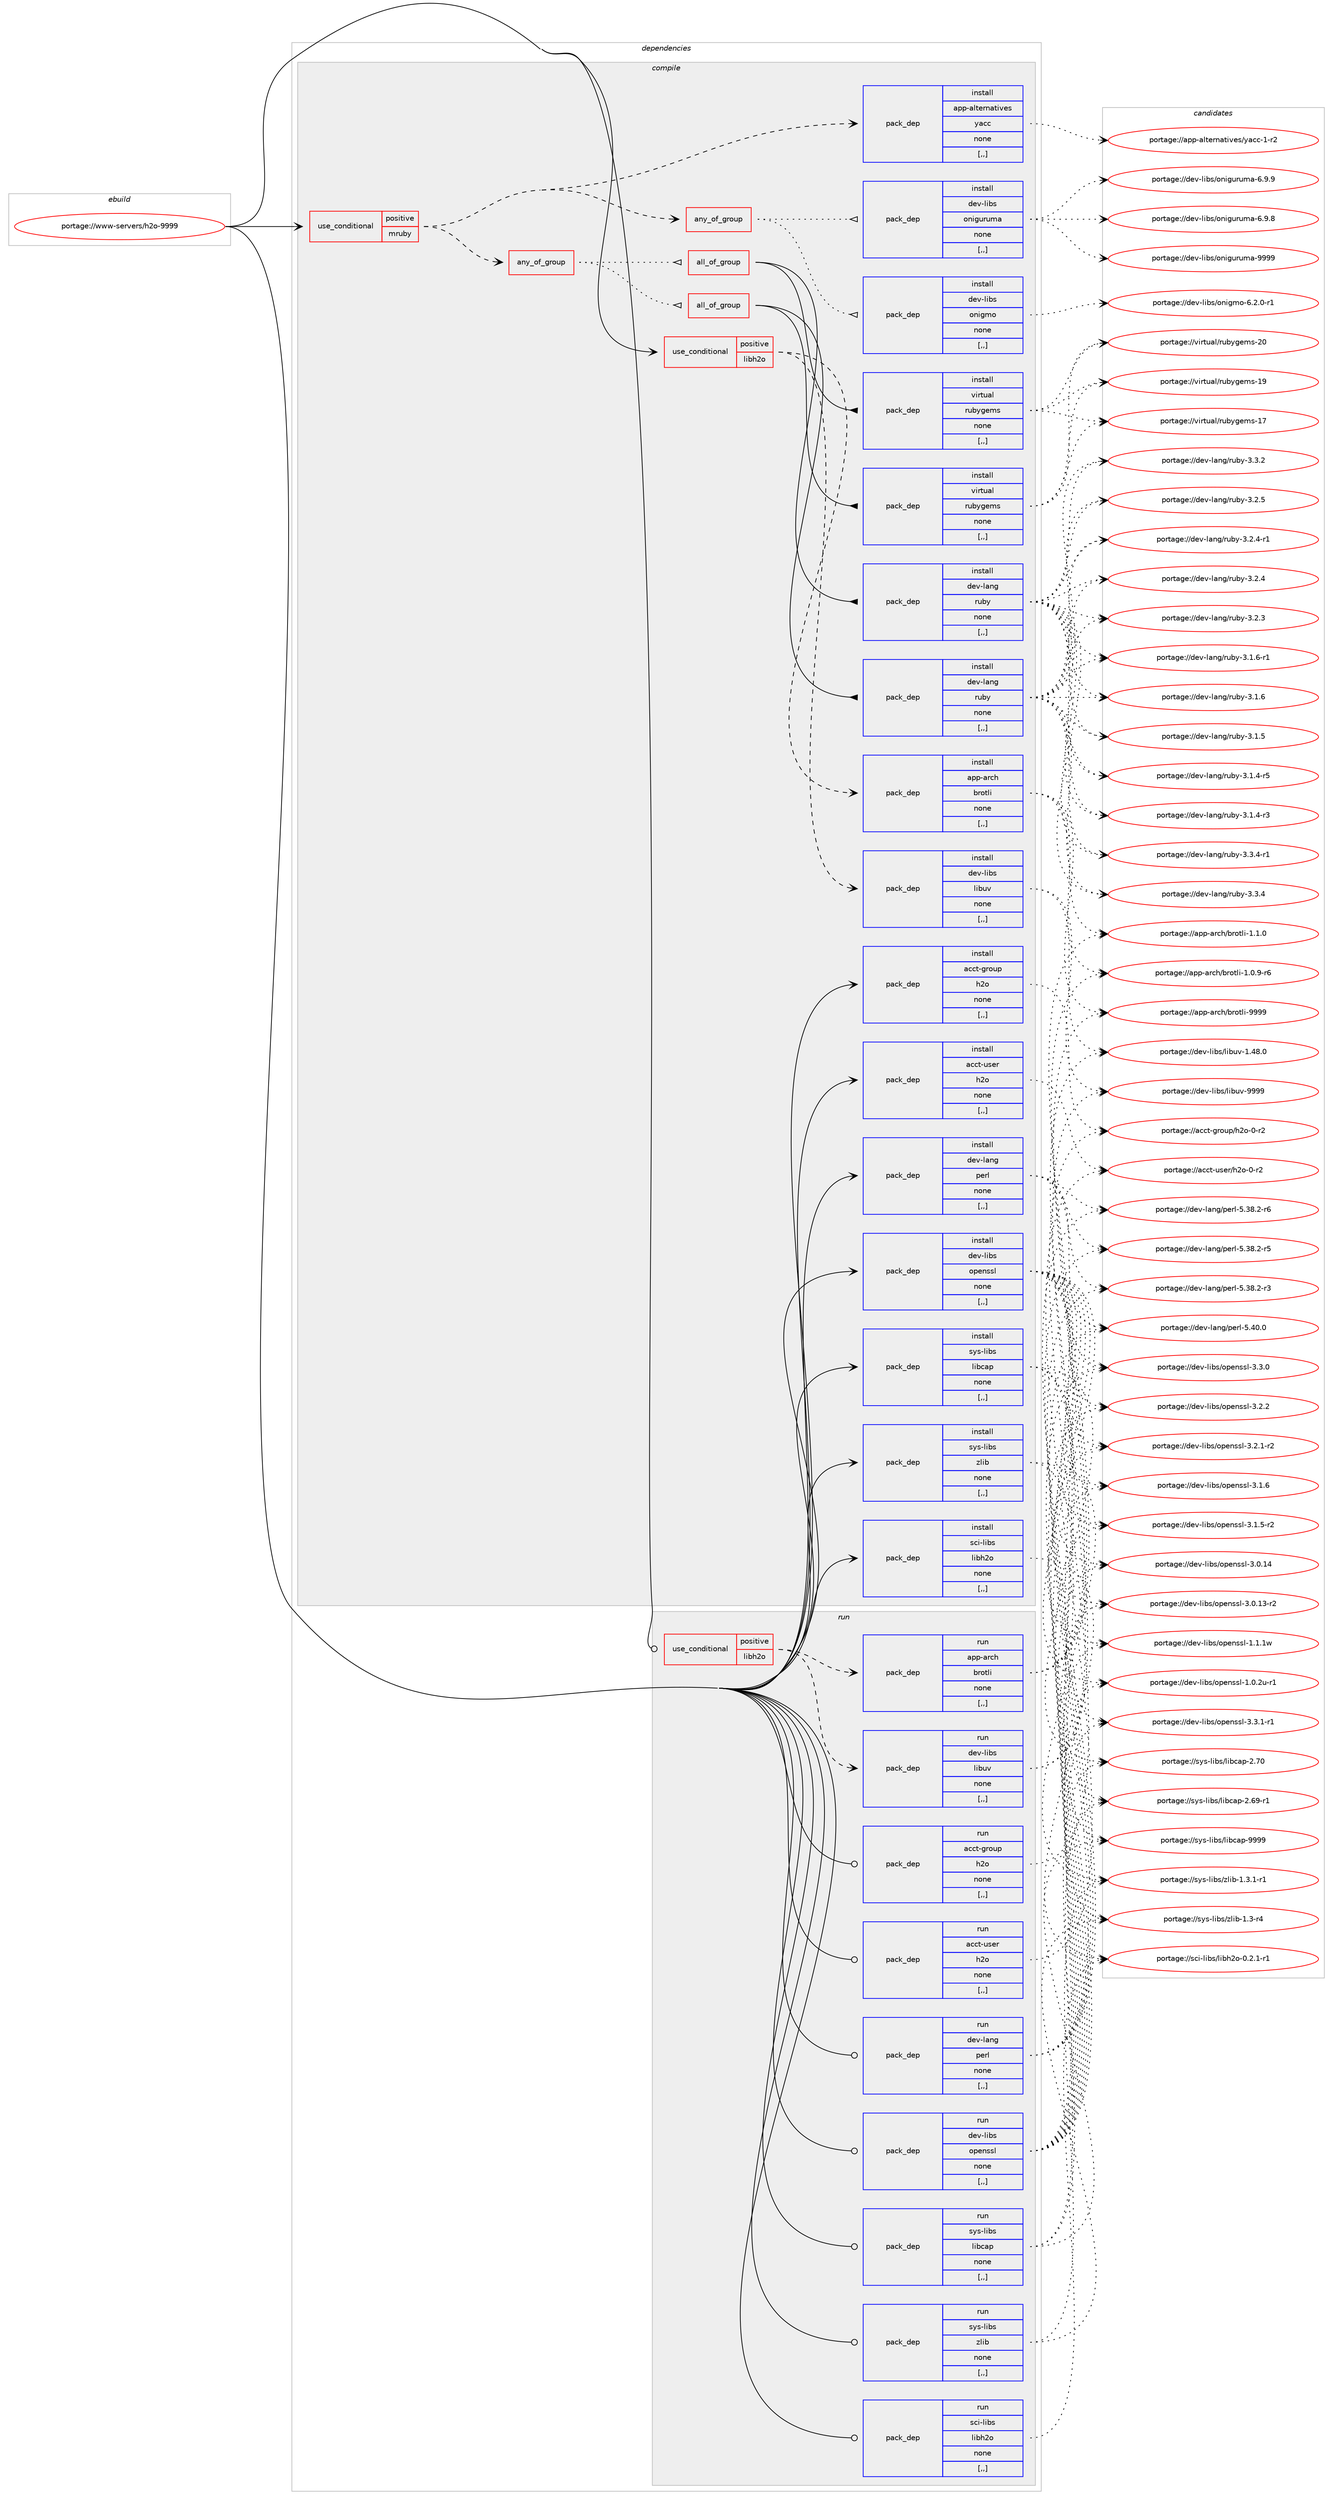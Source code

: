 digraph prolog {

# *************
# Graph options
# *************

newrank=true;
concentrate=true;
compound=true;
graph [rankdir=LR,fontname=Helvetica,fontsize=10,ranksep=1.5];#, ranksep=2.5, nodesep=0.2];
edge  [arrowhead=vee];
node  [fontname=Helvetica,fontsize=10];

# **********
# The ebuild
# **********

subgraph cluster_leftcol {
color=gray;
label=<<i>ebuild</i>>;
id [label="portage://www-servers/h2o-9999", color=red, width=4, href="../www-servers/h2o-9999.svg"];
}

# ****************
# The dependencies
# ****************

subgraph cluster_midcol {
color=gray;
label=<<i>dependencies</i>>;
subgraph cluster_compile {
fillcolor="#eeeeee";
style=filled;
label=<<i>compile</i>>;
subgraph cond120593 {
dependency453033 [label=<<TABLE BORDER="0" CELLBORDER="1" CELLSPACING="0" CELLPADDING="4"><TR><TD ROWSPAN="3" CELLPADDING="10">use_conditional</TD></TR><TR><TD>positive</TD></TR><TR><TD>libh2o</TD></TR></TABLE>>, shape=none, color=red];
subgraph pack329074 {
dependency453034 [label=<<TABLE BORDER="0" CELLBORDER="1" CELLSPACING="0" CELLPADDING="4" WIDTH="220"><TR><TD ROWSPAN="6" CELLPADDING="30">pack_dep</TD></TR><TR><TD WIDTH="110">install</TD></TR><TR><TD>app-arch</TD></TR><TR><TD>brotli</TD></TR><TR><TD>none</TD></TR><TR><TD>[,,]</TD></TR></TABLE>>, shape=none, color=blue];
}
dependency453033:e -> dependency453034:w [weight=20,style="dashed",arrowhead="vee"];
subgraph pack329075 {
dependency453035 [label=<<TABLE BORDER="0" CELLBORDER="1" CELLSPACING="0" CELLPADDING="4" WIDTH="220"><TR><TD ROWSPAN="6" CELLPADDING="30">pack_dep</TD></TR><TR><TD WIDTH="110">install</TD></TR><TR><TD>dev-libs</TD></TR><TR><TD>libuv</TD></TR><TR><TD>none</TD></TR><TR><TD>[,,]</TD></TR></TABLE>>, shape=none, color=blue];
}
dependency453033:e -> dependency453035:w [weight=20,style="dashed",arrowhead="vee"];
}
id:e -> dependency453033:w [weight=20,style="solid",arrowhead="vee"];
subgraph cond120594 {
dependency453036 [label=<<TABLE BORDER="0" CELLBORDER="1" CELLSPACING="0" CELLPADDING="4"><TR><TD ROWSPAN="3" CELLPADDING="10">use_conditional</TD></TR><TR><TD>positive</TD></TR><TR><TD>mruby</TD></TR></TABLE>>, shape=none, color=red];
subgraph any3124 {
dependency453037 [label=<<TABLE BORDER="0" CELLBORDER="1" CELLSPACING="0" CELLPADDING="4"><TR><TD CELLPADDING="10">any_of_group</TD></TR></TABLE>>, shape=none, color=red];subgraph all245 {
dependency453038 [label=<<TABLE BORDER="0" CELLBORDER="1" CELLSPACING="0" CELLPADDING="4"><TR><TD CELLPADDING="10">all_of_group</TD></TR></TABLE>>, shape=none, color=red];subgraph pack329076 {
dependency453039 [label=<<TABLE BORDER="0" CELLBORDER="1" CELLSPACING="0" CELLPADDING="4" WIDTH="220"><TR><TD ROWSPAN="6" CELLPADDING="30">pack_dep</TD></TR><TR><TD WIDTH="110">install</TD></TR><TR><TD>dev-lang</TD></TR><TR><TD>ruby</TD></TR><TR><TD>none</TD></TR><TR><TD>[,,]</TD></TR></TABLE>>, shape=none, color=blue];
}
dependency453038:e -> dependency453039:w [weight=20,style="solid",arrowhead="inv"];
subgraph pack329077 {
dependency453040 [label=<<TABLE BORDER="0" CELLBORDER="1" CELLSPACING="0" CELLPADDING="4" WIDTH="220"><TR><TD ROWSPAN="6" CELLPADDING="30">pack_dep</TD></TR><TR><TD WIDTH="110">install</TD></TR><TR><TD>virtual</TD></TR><TR><TD>rubygems</TD></TR><TR><TD>none</TD></TR><TR><TD>[,,]</TD></TR></TABLE>>, shape=none, color=blue];
}
dependency453038:e -> dependency453040:w [weight=20,style="solid",arrowhead="inv"];
}
dependency453037:e -> dependency453038:w [weight=20,style="dotted",arrowhead="oinv"];
subgraph all246 {
dependency453041 [label=<<TABLE BORDER="0" CELLBORDER="1" CELLSPACING="0" CELLPADDING="4"><TR><TD CELLPADDING="10">all_of_group</TD></TR></TABLE>>, shape=none, color=red];subgraph pack329078 {
dependency453042 [label=<<TABLE BORDER="0" CELLBORDER="1" CELLSPACING="0" CELLPADDING="4" WIDTH="220"><TR><TD ROWSPAN="6" CELLPADDING="30">pack_dep</TD></TR><TR><TD WIDTH="110">install</TD></TR><TR><TD>dev-lang</TD></TR><TR><TD>ruby</TD></TR><TR><TD>none</TD></TR><TR><TD>[,,]</TD></TR></TABLE>>, shape=none, color=blue];
}
dependency453041:e -> dependency453042:w [weight=20,style="solid",arrowhead="inv"];
subgraph pack329079 {
dependency453043 [label=<<TABLE BORDER="0" CELLBORDER="1" CELLSPACING="0" CELLPADDING="4" WIDTH="220"><TR><TD ROWSPAN="6" CELLPADDING="30">pack_dep</TD></TR><TR><TD WIDTH="110">install</TD></TR><TR><TD>virtual</TD></TR><TR><TD>rubygems</TD></TR><TR><TD>none</TD></TR><TR><TD>[,,]</TD></TR></TABLE>>, shape=none, color=blue];
}
dependency453041:e -> dependency453043:w [weight=20,style="solid",arrowhead="inv"];
}
dependency453037:e -> dependency453041:w [weight=20,style="dotted",arrowhead="oinv"];
}
dependency453036:e -> dependency453037:w [weight=20,style="dashed",arrowhead="vee"];
subgraph any3125 {
dependency453044 [label=<<TABLE BORDER="0" CELLBORDER="1" CELLSPACING="0" CELLPADDING="4"><TR><TD CELLPADDING="10">any_of_group</TD></TR></TABLE>>, shape=none, color=red];subgraph pack329080 {
dependency453045 [label=<<TABLE BORDER="0" CELLBORDER="1" CELLSPACING="0" CELLPADDING="4" WIDTH="220"><TR><TD ROWSPAN="6" CELLPADDING="30">pack_dep</TD></TR><TR><TD WIDTH="110">install</TD></TR><TR><TD>dev-libs</TD></TR><TR><TD>onigmo</TD></TR><TR><TD>none</TD></TR><TR><TD>[,,]</TD></TR></TABLE>>, shape=none, color=blue];
}
dependency453044:e -> dependency453045:w [weight=20,style="dotted",arrowhead="oinv"];
subgraph pack329081 {
dependency453046 [label=<<TABLE BORDER="0" CELLBORDER="1" CELLSPACING="0" CELLPADDING="4" WIDTH="220"><TR><TD ROWSPAN="6" CELLPADDING="30">pack_dep</TD></TR><TR><TD WIDTH="110">install</TD></TR><TR><TD>dev-libs</TD></TR><TR><TD>oniguruma</TD></TR><TR><TD>none</TD></TR><TR><TD>[,,]</TD></TR></TABLE>>, shape=none, color=blue];
}
dependency453044:e -> dependency453046:w [weight=20,style="dotted",arrowhead="oinv"];
}
dependency453036:e -> dependency453044:w [weight=20,style="dashed",arrowhead="vee"];
subgraph pack329082 {
dependency453047 [label=<<TABLE BORDER="0" CELLBORDER="1" CELLSPACING="0" CELLPADDING="4" WIDTH="220"><TR><TD ROWSPAN="6" CELLPADDING="30">pack_dep</TD></TR><TR><TD WIDTH="110">install</TD></TR><TR><TD>app-alternatives</TD></TR><TR><TD>yacc</TD></TR><TR><TD>none</TD></TR><TR><TD>[,,]</TD></TR></TABLE>>, shape=none, color=blue];
}
dependency453036:e -> dependency453047:w [weight=20,style="dashed",arrowhead="vee"];
}
id:e -> dependency453036:w [weight=20,style="solid",arrowhead="vee"];
subgraph pack329083 {
dependency453048 [label=<<TABLE BORDER="0" CELLBORDER="1" CELLSPACING="0" CELLPADDING="4" WIDTH="220"><TR><TD ROWSPAN="6" CELLPADDING="30">pack_dep</TD></TR><TR><TD WIDTH="110">install</TD></TR><TR><TD>acct-group</TD></TR><TR><TD>h2o</TD></TR><TR><TD>none</TD></TR><TR><TD>[,,]</TD></TR></TABLE>>, shape=none, color=blue];
}
id:e -> dependency453048:w [weight=20,style="solid",arrowhead="vee"];
subgraph pack329084 {
dependency453049 [label=<<TABLE BORDER="0" CELLBORDER="1" CELLSPACING="0" CELLPADDING="4" WIDTH="220"><TR><TD ROWSPAN="6" CELLPADDING="30">pack_dep</TD></TR><TR><TD WIDTH="110">install</TD></TR><TR><TD>acct-user</TD></TR><TR><TD>h2o</TD></TR><TR><TD>none</TD></TR><TR><TD>[,,]</TD></TR></TABLE>>, shape=none, color=blue];
}
id:e -> dependency453049:w [weight=20,style="solid",arrowhead="vee"];
subgraph pack329085 {
dependency453050 [label=<<TABLE BORDER="0" CELLBORDER="1" CELLSPACING="0" CELLPADDING="4" WIDTH="220"><TR><TD ROWSPAN="6" CELLPADDING="30">pack_dep</TD></TR><TR><TD WIDTH="110">install</TD></TR><TR><TD>dev-lang</TD></TR><TR><TD>perl</TD></TR><TR><TD>none</TD></TR><TR><TD>[,,]</TD></TR></TABLE>>, shape=none, color=blue];
}
id:e -> dependency453050:w [weight=20,style="solid",arrowhead="vee"];
subgraph pack329086 {
dependency453051 [label=<<TABLE BORDER="0" CELLBORDER="1" CELLSPACING="0" CELLPADDING="4" WIDTH="220"><TR><TD ROWSPAN="6" CELLPADDING="30">pack_dep</TD></TR><TR><TD WIDTH="110">install</TD></TR><TR><TD>dev-libs</TD></TR><TR><TD>openssl</TD></TR><TR><TD>none</TD></TR><TR><TD>[,,]</TD></TR></TABLE>>, shape=none, color=blue];
}
id:e -> dependency453051:w [weight=20,style="solid",arrowhead="vee"];
subgraph pack329087 {
dependency453052 [label=<<TABLE BORDER="0" CELLBORDER="1" CELLSPACING="0" CELLPADDING="4" WIDTH="220"><TR><TD ROWSPAN="6" CELLPADDING="30">pack_dep</TD></TR><TR><TD WIDTH="110">install</TD></TR><TR><TD>sys-libs</TD></TR><TR><TD>libcap</TD></TR><TR><TD>none</TD></TR><TR><TD>[,,]</TD></TR></TABLE>>, shape=none, color=blue];
}
id:e -> dependency453052:w [weight=20,style="solid",arrowhead="vee"];
subgraph pack329088 {
dependency453053 [label=<<TABLE BORDER="0" CELLBORDER="1" CELLSPACING="0" CELLPADDING="4" WIDTH="220"><TR><TD ROWSPAN="6" CELLPADDING="30">pack_dep</TD></TR><TR><TD WIDTH="110">install</TD></TR><TR><TD>sys-libs</TD></TR><TR><TD>zlib</TD></TR><TR><TD>none</TD></TR><TR><TD>[,,]</TD></TR></TABLE>>, shape=none, color=blue];
}
id:e -> dependency453053:w [weight=20,style="solid",arrowhead="vee"];
subgraph pack329089 {
dependency453054 [label=<<TABLE BORDER="0" CELLBORDER="1" CELLSPACING="0" CELLPADDING="4" WIDTH="220"><TR><TD ROWSPAN="6" CELLPADDING="30">pack_dep</TD></TR><TR><TD WIDTH="110">install</TD></TR><TR><TD>sci-libs</TD></TR><TR><TD>libh2o</TD></TR><TR><TD>none</TD></TR><TR><TD>[,,]</TD></TR></TABLE>>, shape=none, color=blue];
}
id:e -> dependency453054:w [weight=20,style="solid",arrowhead="vee"];
}
subgraph cluster_compileandrun {
fillcolor="#eeeeee";
style=filled;
label=<<i>compile and run</i>>;
}
subgraph cluster_run {
fillcolor="#eeeeee";
style=filled;
label=<<i>run</i>>;
subgraph cond120595 {
dependency453055 [label=<<TABLE BORDER="0" CELLBORDER="1" CELLSPACING="0" CELLPADDING="4"><TR><TD ROWSPAN="3" CELLPADDING="10">use_conditional</TD></TR><TR><TD>positive</TD></TR><TR><TD>libh2o</TD></TR></TABLE>>, shape=none, color=red];
subgraph pack329090 {
dependency453056 [label=<<TABLE BORDER="0" CELLBORDER="1" CELLSPACING="0" CELLPADDING="4" WIDTH="220"><TR><TD ROWSPAN="6" CELLPADDING="30">pack_dep</TD></TR><TR><TD WIDTH="110">run</TD></TR><TR><TD>app-arch</TD></TR><TR><TD>brotli</TD></TR><TR><TD>none</TD></TR><TR><TD>[,,]</TD></TR></TABLE>>, shape=none, color=blue];
}
dependency453055:e -> dependency453056:w [weight=20,style="dashed",arrowhead="vee"];
subgraph pack329091 {
dependency453057 [label=<<TABLE BORDER="0" CELLBORDER="1" CELLSPACING="0" CELLPADDING="4" WIDTH="220"><TR><TD ROWSPAN="6" CELLPADDING="30">pack_dep</TD></TR><TR><TD WIDTH="110">run</TD></TR><TR><TD>dev-libs</TD></TR><TR><TD>libuv</TD></TR><TR><TD>none</TD></TR><TR><TD>[,,]</TD></TR></TABLE>>, shape=none, color=blue];
}
dependency453055:e -> dependency453057:w [weight=20,style="dashed",arrowhead="vee"];
}
id:e -> dependency453055:w [weight=20,style="solid",arrowhead="odot"];
subgraph pack329092 {
dependency453058 [label=<<TABLE BORDER="0" CELLBORDER="1" CELLSPACING="0" CELLPADDING="4" WIDTH="220"><TR><TD ROWSPAN="6" CELLPADDING="30">pack_dep</TD></TR><TR><TD WIDTH="110">run</TD></TR><TR><TD>acct-group</TD></TR><TR><TD>h2o</TD></TR><TR><TD>none</TD></TR><TR><TD>[,,]</TD></TR></TABLE>>, shape=none, color=blue];
}
id:e -> dependency453058:w [weight=20,style="solid",arrowhead="odot"];
subgraph pack329093 {
dependency453059 [label=<<TABLE BORDER="0" CELLBORDER="1" CELLSPACING="0" CELLPADDING="4" WIDTH="220"><TR><TD ROWSPAN="6" CELLPADDING="30">pack_dep</TD></TR><TR><TD WIDTH="110">run</TD></TR><TR><TD>acct-user</TD></TR><TR><TD>h2o</TD></TR><TR><TD>none</TD></TR><TR><TD>[,,]</TD></TR></TABLE>>, shape=none, color=blue];
}
id:e -> dependency453059:w [weight=20,style="solid",arrowhead="odot"];
subgraph pack329094 {
dependency453060 [label=<<TABLE BORDER="0" CELLBORDER="1" CELLSPACING="0" CELLPADDING="4" WIDTH="220"><TR><TD ROWSPAN="6" CELLPADDING="30">pack_dep</TD></TR><TR><TD WIDTH="110">run</TD></TR><TR><TD>dev-lang</TD></TR><TR><TD>perl</TD></TR><TR><TD>none</TD></TR><TR><TD>[,,]</TD></TR></TABLE>>, shape=none, color=blue];
}
id:e -> dependency453060:w [weight=20,style="solid",arrowhead="odot"];
subgraph pack329095 {
dependency453061 [label=<<TABLE BORDER="0" CELLBORDER="1" CELLSPACING="0" CELLPADDING="4" WIDTH="220"><TR><TD ROWSPAN="6" CELLPADDING="30">pack_dep</TD></TR><TR><TD WIDTH="110">run</TD></TR><TR><TD>dev-libs</TD></TR><TR><TD>openssl</TD></TR><TR><TD>none</TD></TR><TR><TD>[,,]</TD></TR></TABLE>>, shape=none, color=blue];
}
id:e -> dependency453061:w [weight=20,style="solid",arrowhead="odot"];
subgraph pack329096 {
dependency453062 [label=<<TABLE BORDER="0" CELLBORDER="1" CELLSPACING="0" CELLPADDING="4" WIDTH="220"><TR><TD ROWSPAN="6" CELLPADDING="30">pack_dep</TD></TR><TR><TD WIDTH="110">run</TD></TR><TR><TD>sys-libs</TD></TR><TR><TD>libcap</TD></TR><TR><TD>none</TD></TR><TR><TD>[,,]</TD></TR></TABLE>>, shape=none, color=blue];
}
id:e -> dependency453062:w [weight=20,style="solid",arrowhead="odot"];
subgraph pack329097 {
dependency453063 [label=<<TABLE BORDER="0" CELLBORDER="1" CELLSPACING="0" CELLPADDING="4" WIDTH="220"><TR><TD ROWSPAN="6" CELLPADDING="30">pack_dep</TD></TR><TR><TD WIDTH="110">run</TD></TR><TR><TD>sys-libs</TD></TR><TR><TD>zlib</TD></TR><TR><TD>none</TD></TR><TR><TD>[,,]</TD></TR></TABLE>>, shape=none, color=blue];
}
id:e -> dependency453063:w [weight=20,style="solid",arrowhead="odot"];
subgraph pack329098 {
dependency453064 [label=<<TABLE BORDER="0" CELLBORDER="1" CELLSPACING="0" CELLPADDING="4" WIDTH="220"><TR><TD ROWSPAN="6" CELLPADDING="30">pack_dep</TD></TR><TR><TD WIDTH="110">run</TD></TR><TR><TD>sci-libs</TD></TR><TR><TD>libh2o</TD></TR><TR><TD>none</TD></TR><TR><TD>[,,]</TD></TR></TABLE>>, shape=none, color=blue];
}
id:e -> dependency453064:w [weight=20,style="solid",arrowhead="odot"];
}
}

# **************
# The candidates
# **************

subgraph cluster_choices {
rank=same;
color=gray;
label=<<i>candidates</i>>;

subgraph choice329074 {
color=black;
nodesep=1;
choice9711211245971149910447981141111161081054557575757 [label="portage://app-arch/brotli-9999", color=red, width=4,href="../app-arch/brotli-9999.svg"];
choice971121124597114991044798114111116108105454946494648 [label="portage://app-arch/brotli-1.1.0", color=red, width=4,href="../app-arch/brotli-1.1.0.svg"];
choice9711211245971149910447981141111161081054549464846574511454 [label="portage://app-arch/brotli-1.0.9-r6", color=red, width=4,href="../app-arch/brotli-1.0.9-r6.svg"];
dependency453034:e -> choice9711211245971149910447981141111161081054557575757:w [style=dotted,weight="100"];
dependency453034:e -> choice971121124597114991044798114111116108105454946494648:w [style=dotted,weight="100"];
dependency453034:e -> choice9711211245971149910447981141111161081054549464846574511454:w [style=dotted,weight="100"];
}
subgraph choice329075 {
color=black;
nodesep=1;
choice100101118451081059811547108105981171184557575757 [label="portage://dev-libs/libuv-9999", color=red, width=4,href="../dev-libs/libuv-9999.svg"];
choice1001011184510810598115471081059811711845494652564648 [label="portage://dev-libs/libuv-1.48.0", color=red, width=4,href="../dev-libs/libuv-1.48.0.svg"];
dependency453035:e -> choice100101118451081059811547108105981171184557575757:w [style=dotted,weight="100"];
dependency453035:e -> choice1001011184510810598115471081059811711845494652564648:w [style=dotted,weight="100"];
}
subgraph choice329076 {
color=black;
nodesep=1;
choice100101118451089711010347114117981214551465146524511449 [label="portage://dev-lang/ruby-3.3.4-r1", color=red, width=4,href="../dev-lang/ruby-3.3.4-r1.svg"];
choice10010111845108971101034711411798121455146514652 [label="portage://dev-lang/ruby-3.3.4", color=red, width=4,href="../dev-lang/ruby-3.3.4.svg"];
choice10010111845108971101034711411798121455146514650 [label="portage://dev-lang/ruby-3.3.2", color=red, width=4,href="../dev-lang/ruby-3.3.2.svg"];
choice10010111845108971101034711411798121455146504653 [label="portage://dev-lang/ruby-3.2.5", color=red, width=4,href="../dev-lang/ruby-3.2.5.svg"];
choice100101118451089711010347114117981214551465046524511449 [label="portage://dev-lang/ruby-3.2.4-r1", color=red, width=4,href="../dev-lang/ruby-3.2.4-r1.svg"];
choice10010111845108971101034711411798121455146504652 [label="portage://dev-lang/ruby-3.2.4", color=red, width=4,href="../dev-lang/ruby-3.2.4.svg"];
choice10010111845108971101034711411798121455146504651 [label="portage://dev-lang/ruby-3.2.3", color=red, width=4,href="../dev-lang/ruby-3.2.3.svg"];
choice100101118451089711010347114117981214551464946544511449 [label="portage://dev-lang/ruby-3.1.6-r1", color=red, width=4,href="../dev-lang/ruby-3.1.6-r1.svg"];
choice10010111845108971101034711411798121455146494654 [label="portage://dev-lang/ruby-3.1.6", color=red, width=4,href="../dev-lang/ruby-3.1.6.svg"];
choice10010111845108971101034711411798121455146494653 [label="portage://dev-lang/ruby-3.1.5", color=red, width=4,href="../dev-lang/ruby-3.1.5.svg"];
choice100101118451089711010347114117981214551464946524511453 [label="portage://dev-lang/ruby-3.1.4-r5", color=red, width=4,href="../dev-lang/ruby-3.1.4-r5.svg"];
choice100101118451089711010347114117981214551464946524511451 [label="portage://dev-lang/ruby-3.1.4-r3", color=red, width=4,href="../dev-lang/ruby-3.1.4-r3.svg"];
dependency453039:e -> choice100101118451089711010347114117981214551465146524511449:w [style=dotted,weight="100"];
dependency453039:e -> choice10010111845108971101034711411798121455146514652:w [style=dotted,weight="100"];
dependency453039:e -> choice10010111845108971101034711411798121455146514650:w [style=dotted,weight="100"];
dependency453039:e -> choice10010111845108971101034711411798121455146504653:w [style=dotted,weight="100"];
dependency453039:e -> choice100101118451089711010347114117981214551465046524511449:w [style=dotted,weight="100"];
dependency453039:e -> choice10010111845108971101034711411798121455146504652:w [style=dotted,weight="100"];
dependency453039:e -> choice10010111845108971101034711411798121455146504651:w [style=dotted,weight="100"];
dependency453039:e -> choice100101118451089711010347114117981214551464946544511449:w [style=dotted,weight="100"];
dependency453039:e -> choice10010111845108971101034711411798121455146494654:w [style=dotted,weight="100"];
dependency453039:e -> choice10010111845108971101034711411798121455146494653:w [style=dotted,weight="100"];
dependency453039:e -> choice100101118451089711010347114117981214551464946524511453:w [style=dotted,weight="100"];
dependency453039:e -> choice100101118451089711010347114117981214551464946524511451:w [style=dotted,weight="100"];
}
subgraph choice329077 {
color=black;
nodesep=1;
choice118105114116117971084711411798121103101109115455048 [label="portage://virtual/rubygems-20", color=red, width=4,href="../virtual/rubygems-20.svg"];
choice118105114116117971084711411798121103101109115454957 [label="portage://virtual/rubygems-19", color=red, width=4,href="../virtual/rubygems-19.svg"];
choice118105114116117971084711411798121103101109115454955 [label="portage://virtual/rubygems-17", color=red, width=4,href="../virtual/rubygems-17.svg"];
dependency453040:e -> choice118105114116117971084711411798121103101109115455048:w [style=dotted,weight="100"];
dependency453040:e -> choice118105114116117971084711411798121103101109115454957:w [style=dotted,weight="100"];
dependency453040:e -> choice118105114116117971084711411798121103101109115454955:w [style=dotted,weight="100"];
}
subgraph choice329078 {
color=black;
nodesep=1;
choice100101118451089711010347114117981214551465146524511449 [label="portage://dev-lang/ruby-3.3.4-r1", color=red, width=4,href="../dev-lang/ruby-3.3.4-r1.svg"];
choice10010111845108971101034711411798121455146514652 [label="portage://dev-lang/ruby-3.3.4", color=red, width=4,href="../dev-lang/ruby-3.3.4.svg"];
choice10010111845108971101034711411798121455146514650 [label="portage://dev-lang/ruby-3.3.2", color=red, width=4,href="../dev-lang/ruby-3.3.2.svg"];
choice10010111845108971101034711411798121455146504653 [label="portage://dev-lang/ruby-3.2.5", color=red, width=4,href="../dev-lang/ruby-3.2.5.svg"];
choice100101118451089711010347114117981214551465046524511449 [label="portage://dev-lang/ruby-3.2.4-r1", color=red, width=4,href="../dev-lang/ruby-3.2.4-r1.svg"];
choice10010111845108971101034711411798121455146504652 [label="portage://dev-lang/ruby-3.2.4", color=red, width=4,href="../dev-lang/ruby-3.2.4.svg"];
choice10010111845108971101034711411798121455146504651 [label="portage://dev-lang/ruby-3.2.3", color=red, width=4,href="../dev-lang/ruby-3.2.3.svg"];
choice100101118451089711010347114117981214551464946544511449 [label="portage://dev-lang/ruby-3.1.6-r1", color=red, width=4,href="../dev-lang/ruby-3.1.6-r1.svg"];
choice10010111845108971101034711411798121455146494654 [label="portage://dev-lang/ruby-3.1.6", color=red, width=4,href="../dev-lang/ruby-3.1.6.svg"];
choice10010111845108971101034711411798121455146494653 [label="portage://dev-lang/ruby-3.1.5", color=red, width=4,href="../dev-lang/ruby-3.1.5.svg"];
choice100101118451089711010347114117981214551464946524511453 [label="portage://dev-lang/ruby-3.1.4-r5", color=red, width=4,href="../dev-lang/ruby-3.1.4-r5.svg"];
choice100101118451089711010347114117981214551464946524511451 [label="portage://dev-lang/ruby-3.1.4-r3", color=red, width=4,href="../dev-lang/ruby-3.1.4-r3.svg"];
dependency453042:e -> choice100101118451089711010347114117981214551465146524511449:w [style=dotted,weight="100"];
dependency453042:e -> choice10010111845108971101034711411798121455146514652:w [style=dotted,weight="100"];
dependency453042:e -> choice10010111845108971101034711411798121455146514650:w [style=dotted,weight="100"];
dependency453042:e -> choice10010111845108971101034711411798121455146504653:w [style=dotted,weight="100"];
dependency453042:e -> choice100101118451089711010347114117981214551465046524511449:w [style=dotted,weight="100"];
dependency453042:e -> choice10010111845108971101034711411798121455146504652:w [style=dotted,weight="100"];
dependency453042:e -> choice10010111845108971101034711411798121455146504651:w [style=dotted,weight="100"];
dependency453042:e -> choice100101118451089711010347114117981214551464946544511449:w [style=dotted,weight="100"];
dependency453042:e -> choice10010111845108971101034711411798121455146494654:w [style=dotted,weight="100"];
dependency453042:e -> choice10010111845108971101034711411798121455146494653:w [style=dotted,weight="100"];
dependency453042:e -> choice100101118451089711010347114117981214551464946524511453:w [style=dotted,weight="100"];
dependency453042:e -> choice100101118451089711010347114117981214551464946524511451:w [style=dotted,weight="100"];
}
subgraph choice329079 {
color=black;
nodesep=1;
choice118105114116117971084711411798121103101109115455048 [label="portage://virtual/rubygems-20", color=red, width=4,href="../virtual/rubygems-20.svg"];
choice118105114116117971084711411798121103101109115454957 [label="portage://virtual/rubygems-19", color=red, width=4,href="../virtual/rubygems-19.svg"];
choice118105114116117971084711411798121103101109115454955 [label="portage://virtual/rubygems-17", color=red, width=4,href="../virtual/rubygems-17.svg"];
dependency453043:e -> choice118105114116117971084711411798121103101109115455048:w [style=dotted,weight="100"];
dependency453043:e -> choice118105114116117971084711411798121103101109115454957:w [style=dotted,weight="100"];
dependency453043:e -> choice118105114116117971084711411798121103101109115454955:w [style=dotted,weight="100"];
}
subgraph choice329080 {
color=black;
nodesep=1;
choice1001011184510810598115471111101051031091114554465046484511449 [label="portage://dev-libs/onigmo-6.2.0-r1", color=red, width=4,href="../dev-libs/onigmo-6.2.0-r1.svg"];
dependency453045:e -> choice1001011184510810598115471111101051031091114554465046484511449:w [style=dotted,weight="100"];
}
subgraph choice329081 {
color=black;
nodesep=1;
choice100101118451081059811547111110105103117114117109974557575757 [label="portage://dev-libs/oniguruma-9999", color=red, width=4,href="../dev-libs/oniguruma-9999.svg"];
choice10010111845108105981154711111010510311711411710997455446574657 [label="portage://dev-libs/oniguruma-6.9.9", color=red, width=4,href="../dev-libs/oniguruma-6.9.9.svg"];
choice10010111845108105981154711111010510311711411710997455446574656 [label="portage://dev-libs/oniguruma-6.9.8", color=red, width=4,href="../dev-libs/oniguruma-6.9.8.svg"];
dependency453046:e -> choice100101118451081059811547111110105103117114117109974557575757:w [style=dotted,weight="100"];
dependency453046:e -> choice10010111845108105981154711111010510311711411710997455446574657:w [style=dotted,weight="100"];
dependency453046:e -> choice10010111845108105981154711111010510311711411710997455446574656:w [style=dotted,weight="100"];
}
subgraph choice329082 {
color=black;
nodesep=1;
choice971121124597108116101114110971161051181011154712197999945494511450 [label="portage://app-alternatives/yacc-1-r2", color=red, width=4,href="../app-alternatives/yacc-1-r2.svg"];
dependency453047:e -> choice971121124597108116101114110971161051181011154712197999945494511450:w [style=dotted,weight="100"];
}
subgraph choice329083 {
color=black;
nodesep=1;
choice97999911645103114111117112471045011145484511450 [label="portage://acct-group/h2o-0-r2", color=red, width=4,href="../acct-group/h2o-0-r2.svg"];
dependency453048:e -> choice97999911645103114111117112471045011145484511450:w [style=dotted,weight="100"];
}
subgraph choice329084 {
color=black;
nodesep=1;
choice97999911645117115101114471045011145484511450 [label="portage://acct-user/h2o-0-r2", color=red, width=4,href="../acct-user/h2o-0-r2.svg"];
dependency453049:e -> choice97999911645117115101114471045011145484511450:w [style=dotted,weight="100"];
}
subgraph choice329085 {
color=black;
nodesep=1;
choice10010111845108971101034711210111410845534652484648 [label="portage://dev-lang/perl-5.40.0", color=red, width=4,href="../dev-lang/perl-5.40.0.svg"];
choice100101118451089711010347112101114108455346515646504511454 [label="portage://dev-lang/perl-5.38.2-r6", color=red, width=4,href="../dev-lang/perl-5.38.2-r6.svg"];
choice100101118451089711010347112101114108455346515646504511453 [label="portage://dev-lang/perl-5.38.2-r5", color=red, width=4,href="../dev-lang/perl-5.38.2-r5.svg"];
choice100101118451089711010347112101114108455346515646504511451 [label="portage://dev-lang/perl-5.38.2-r3", color=red, width=4,href="../dev-lang/perl-5.38.2-r3.svg"];
dependency453050:e -> choice10010111845108971101034711210111410845534652484648:w [style=dotted,weight="100"];
dependency453050:e -> choice100101118451089711010347112101114108455346515646504511454:w [style=dotted,weight="100"];
dependency453050:e -> choice100101118451089711010347112101114108455346515646504511453:w [style=dotted,weight="100"];
dependency453050:e -> choice100101118451089711010347112101114108455346515646504511451:w [style=dotted,weight="100"];
}
subgraph choice329086 {
color=black;
nodesep=1;
choice1001011184510810598115471111121011101151151084551465146494511449 [label="portage://dev-libs/openssl-3.3.1-r1", color=red, width=4,href="../dev-libs/openssl-3.3.1-r1.svg"];
choice100101118451081059811547111112101110115115108455146514648 [label="portage://dev-libs/openssl-3.3.0", color=red, width=4,href="../dev-libs/openssl-3.3.0.svg"];
choice100101118451081059811547111112101110115115108455146504650 [label="portage://dev-libs/openssl-3.2.2", color=red, width=4,href="../dev-libs/openssl-3.2.2.svg"];
choice1001011184510810598115471111121011101151151084551465046494511450 [label="portage://dev-libs/openssl-3.2.1-r2", color=red, width=4,href="../dev-libs/openssl-3.2.1-r2.svg"];
choice100101118451081059811547111112101110115115108455146494654 [label="portage://dev-libs/openssl-3.1.6", color=red, width=4,href="../dev-libs/openssl-3.1.6.svg"];
choice1001011184510810598115471111121011101151151084551464946534511450 [label="portage://dev-libs/openssl-3.1.5-r2", color=red, width=4,href="../dev-libs/openssl-3.1.5-r2.svg"];
choice10010111845108105981154711111210111011511510845514648464952 [label="portage://dev-libs/openssl-3.0.14", color=red, width=4,href="../dev-libs/openssl-3.0.14.svg"];
choice100101118451081059811547111112101110115115108455146484649514511450 [label="portage://dev-libs/openssl-3.0.13-r2", color=red, width=4,href="../dev-libs/openssl-3.0.13-r2.svg"];
choice100101118451081059811547111112101110115115108454946494649119 [label="portage://dev-libs/openssl-1.1.1w", color=red, width=4,href="../dev-libs/openssl-1.1.1w.svg"];
choice1001011184510810598115471111121011101151151084549464846501174511449 [label="portage://dev-libs/openssl-1.0.2u-r1", color=red, width=4,href="../dev-libs/openssl-1.0.2u-r1.svg"];
dependency453051:e -> choice1001011184510810598115471111121011101151151084551465146494511449:w [style=dotted,weight="100"];
dependency453051:e -> choice100101118451081059811547111112101110115115108455146514648:w [style=dotted,weight="100"];
dependency453051:e -> choice100101118451081059811547111112101110115115108455146504650:w [style=dotted,weight="100"];
dependency453051:e -> choice1001011184510810598115471111121011101151151084551465046494511450:w [style=dotted,weight="100"];
dependency453051:e -> choice100101118451081059811547111112101110115115108455146494654:w [style=dotted,weight="100"];
dependency453051:e -> choice1001011184510810598115471111121011101151151084551464946534511450:w [style=dotted,weight="100"];
dependency453051:e -> choice10010111845108105981154711111210111011511510845514648464952:w [style=dotted,weight="100"];
dependency453051:e -> choice100101118451081059811547111112101110115115108455146484649514511450:w [style=dotted,weight="100"];
dependency453051:e -> choice100101118451081059811547111112101110115115108454946494649119:w [style=dotted,weight="100"];
dependency453051:e -> choice1001011184510810598115471111121011101151151084549464846501174511449:w [style=dotted,weight="100"];
}
subgraph choice329087 {
color=black;
nodesep=1;
choice1151211154510810598115471081059899971124557575757 [label="portage://sys-libs/libcap-9999", color=red, width=4,href="../sys-libs/libcap-9999.svg"];
choice1151211154510810598115471081059899971124550465548 [label="portage://sys-libs/libcap-2.70", color=red, width=4,href="../sys-libs/libcap-2.70.svg"];
choice11512111545108105981154710810598999711245504654574511449 [label="portage://sys-libs/libcap-2.69-r1", color=red, width=4,href="../sys-libs/libcap-2.69-r1.svg"];
dependency453052:e -> choice1151211154510810598115471081059899971124557575757:w [style=dotted,weight="100"];
dependency453052:e -> choice1151211154510810598115471081059899971124550465548:w [style=dotted,weight="100"];
dependency453052:e -> choice11512111545108105981154710810598999711245504654574511449:w [style=dotted,weight="100"];
}
subgraph choice329088 {
color=black;
nodesep=1;
choice115121115451081059811547122108105984549465146494511449 [label="portage://sys-libs/zlib-1.3.1-r1", color=red, width=4,href="../sys-libs/zlib-1.3.1-r1.svg"];
choice11512111545108105981154712210810598454946514511452 [label="portage://sys-libs/zlib-1.3-r4", color=red, width=4,href="../sys-libs/zlib-1.3-r4.svg"];
dependency453053:e -> choice115121115451081059811547122108105984549465146494511449:w [style=dotted,weight="100"];
dependency453053:e -> choice11512111545108105981154712210810598454946514511452:w [style=dotted,weight="100"];
}
subgraph choice329089 {
color=black;
nodesep=1;
choice1159910545108105981154710810598104501114548465046494511449 [label="portage://sci-libs/libh2o-0.2.1-r1", color=red, width=4,href="../sci-libs/libh2o-0.2.1-r1.svg"];
dependency453054:e -> choice1159910545108105981154710810598104501114548465046494511449:w [style=dotted,weight="100"];
}
subgraph choice329090 {
color=black;
nodesep=1;
choice9711211245971149910447981141111161081054557575757 [label="portage://app-arch/brotli-9999", color=red, width=4,href="../app-arch/brotli-9999.svg"];
choice971121124597114991044798114111116108105454946494648 [label="portage://app-arch/brotli-1.1.0", color=red, width=4,href="../app-arch/brotli-1.1.0.svg"];
choice9711211245971149910447981141111161081054549464846574511454 [label="portage://app-arch/brotli-1.0.9-r6", color=red, width=4,href="../app-arch/brotli-1.0.9-r6.svg"];
dependency453056:e -> choice9711211245971149910447981141111161081054557575757:w [style=dotted,weight="100"];
dependency453056:e -> choice971121124597114991044798114111116108105454946494648:w [style=dotted,weight="100"];
dependency453056:e -> choice9711211245971149910447981141111161081054549464846574511454:w [style=dotted,weight="100"];
}
subgraph choice329091 {
color=black;
nodesep=1;
choice100101118451081059811547108105981171184557575757 [label="portage://dev-libs/libuv-9999", color=red, width=4,href="../dev-libs/libuv-9999.svg"];
choice1001011184510810598115471081059811711845494652564648 [label="portage://dev-libs/libuv-1.48.0", color=red, width=4,href="../dev-libs/libuv-1.48.0.svg"];
dependency453057:e -> choice100101118451081059811547108105981171184557575757:w [style=dotted,weight="100"];
dependency453057:e -> choice1001011184510810598115471081059811711845494652564648:w [style=dotted,weight="100"];
}
subgraph choice329092 {
color=black;
nodesep=1;
choice97999911645103114111117112471045011145484511450 [label="portage://acct-group/h2o-0-r2", color=red, width=4,href="../acct-group/h2o-0-r2.svg"];
dependency453058:e -> choice97999911645103114111117112471045011145484511450:w [style=dotted,weight="100"];
}
subgraph choice329093 {
color=black;
nodesep=1;
choice97999911645117115101114471045011145484511450 [label="portage://acct-user/h2o-0-r2", color=red, width=4,href="../acct-user/h2o-0-r2.svg"];
dependency453059:e -> choice97999911645117115101114471045011145484511450:w [style=dotted,weight="100"];
}
subgraph choice329094 {
color=black;
nodesep=1;
choice10010111845108971101034711210111410845534652484648 [label="portage://dev-lang/perl-5.40.0", color=red, width=4,href="../dev-lang/perl-5.40.0.svg"];
choice100101118451089711010347112101114108455346515646504511454 [label="portage://dev-lang/perl-5.38.2-r6", color=red, width=4,href="../dev-lang/perl-5.38.2-r6.svg"];
choice100101118451089711010347112101114108455346515646504511453 [label="portage://dev-lang/perl-5.38.2-r5", color=red, width=4,href="../dev-lang/perl-5.38.2-r5.svg"];
choice100101118451089711010347112101114108455346515646504511451 [label="portage://dev-lang/perl-5.38.2-r3", color=red, width=4,href="../dev-lang/perl-5.38.2-r3.svg"];
dependency453060:e -> choice10010111845108971101034711210111410845534652484648:w [style=dotted,weight="100"];
dependency453060:e -> choice100101118451089711010347112101114108455346515646504511454:w [style=dotted,weight="100"];
dependency453060:e -> choice100101118451089711010347112101114108455346515646504511453:w [style=dotted,weight="100"];
dependency453060:e -> choice100101118451089711010347112101114108455346515646504511451:w [style=dotted,weight="100"];
}
subgraph choice329095 {
color=black;
nodesep=1;
choice1001011184510810598115471111121011101151151084551465146494511449 [label="portage://dev-libs/openssl-3.3.1-r1", color=red, width=4,href="../dev-libs/openssl-3.3.1-r1.svg"];
choice100101118451081059811547111112101110115115108455146514648 [label="portage://dev-libs/openssl-3.3.0", color=red, width=4,href="../dev-libs/openssl-3.3.0.svg"];
choice100101118451081059811547111112101110115115108455146504650 [label="portage://dev-libs/openssl-3.2.2", color=red, width=4,href="../dev-libs/openssl-3.2.2.svg"];
choice1001011184510810598115471111121011101151151084551465046494511450 [label="portage://dev-libs/openssl-3.2.1-r2", color=red, width=4,href="../dev-libs/openssl-3.2.1-r2.svg"];
choice100101118451081059811547111112101110115115108455146494654 [label="portage://dev-libs/openssl-3.1.6", color=red, width=4,href="../dev-libs/openssl-3.1.6.svg"];
choice1001011184510810598115471111121011101151151084551464946534511450 [label="portage://dev-libs/openssl-3.1.5-r2", color=red, width=4,href="../dev-libs/openssl-3.1.5-r2.svg"];
choice10010111845108105981154711111210111011511510845514648464952 [label="portage://dev-libs/openssl-3.0.14", color=red, width=4,href="../dev-libs/openssl-3.0.14.svg"];
choice100101118451081059811547111112101110115115108455146484649514511450 [label="portage://dev-libs/openssl-3.0.13-r2", color=red, width=4,href="../dev-libs/openssl-3.0.13-r2.svg"];
choice100101118451081059811547111112101110115115108454946494649119 [label="portage://dev-libs/openssl-1.1.1w", color=red, width=4,href="../dev-libs/openssl-1.1.1w.svg"];
choice1001011184510810598115471111121011101151151084549464846501174511449 [label="portage://dev-libs/openssl-1.0.2u-r1", color=red, width=4,href="../dev-libs/openssl-1.0.2u-r1.svg"];
dependency453061:e -> choice1001011184510810598115471111121011101151151084551465146494511449:w [style=dotted,weight="100"];
dependency453061:e -> choice100101118451081059811547111112101110115115108455146514648:w [style=dotted,weight="100"];
dependency453061:e -> choice100101118451081059811547111112101110115115108455146504650:w [style=dotted,weight="100"];
dependency453061:e -> choice1001011184510810598115471111121011101151151084551465046494511450:w [style=dotted,weight="100"];
dependency453061:e -> choice100101118451081059811547111112101110115115108455146494654:w [style=dotted,weight="100"];
dependency453061:e -> choice1001011184510810598115471111121011101151151084551464946534511450:w [style=dotted,weight="100"];
dependency453061:e -> choice10010111845108105981154711111210111011511510845514648464952:w [style=dotted,weight="100"];
dependency453061:e -> choice100101118451081059811547111112101110115115108455146484649514511450:w [style=dotted,weight="100"];
dependency453061:e -> choice100101118451081059811547111112101110115115108454946494649119:w [style=dotted,weight="100"];
dependency453061:e -> choice1001011184510810598115471111121011101151151084549464846501174511449:w [style=dotted,weight="100"];
}
subgraph choice329096 {
color=black;
nodesep=1;
choice1151211154510810598115471081059899971124557575757 [label="portage://sys-libs/libcap-9999", color=red, width=4,href="../sys-libs/libcap-9999.svg"];
choice1151211154510810598115471081059899971124550465548 [label="portage://sys-libs/libcap-2.70", color=red, width=4,href="../sys-libs/libcap-2.70.svg"];
choice11512111545108105981154710810598999711245504654574511449 [label="portage://sys-libs/libcap-2.69-r1", color=red, width=4,href="../sys-libs/libcap-2.69-r1.svg"];
dependency453062:e -> choice1151211154510810598115471081059899971124557575757:w [style=dotted,weight="100"];
dependency453062:e -> choice1151211154510810598115471081059899971124550465548:w [style=dotted,weight="100"];
dependency453062:e -> choice11512111545108105981154710810598999711245504654574511449:w [style=dotted,weight="100"];
}
subgraph choice329097 {
color=black;
nodesep=1;
choice115121115451081059811547122108105984549465146494511449 [label="portage://sys-libs/zlib-1.3.1-r1", color=red, width=4,href="../sys-libs/zlib-1.3.1-r1.svg"];
choice11512111545108105981154712210810598454946514511452 [label="portage://sys-libs/zlib-1.3-r4", color=red, width=4,href="../sys-libs/zlib-1.3-r4.svg"];
dependency453063:e -> choice115121115451081059811547122108105984549465146494511449:w [style=dotted,weight="100"];
dependency453063:e -> choice11512111545108105981154712210810598454946514511452:w [style=dotted,weight="100"];
}
subgraph choice329098 {
color=black;
nodesep=1;
choice1159910545108105981154710810598104501114548465046494511449 [label="portage://sci-libs/libh2o-0.2.1-r1", color=red, width=4,href="../sci-libs/libh2o-0.2.1-r1.svg"];
dependency453064:e -> choice1159910545108105981154710810598104501114548465046494511449:w [style=dotted,weight="100"];
}
}

}
